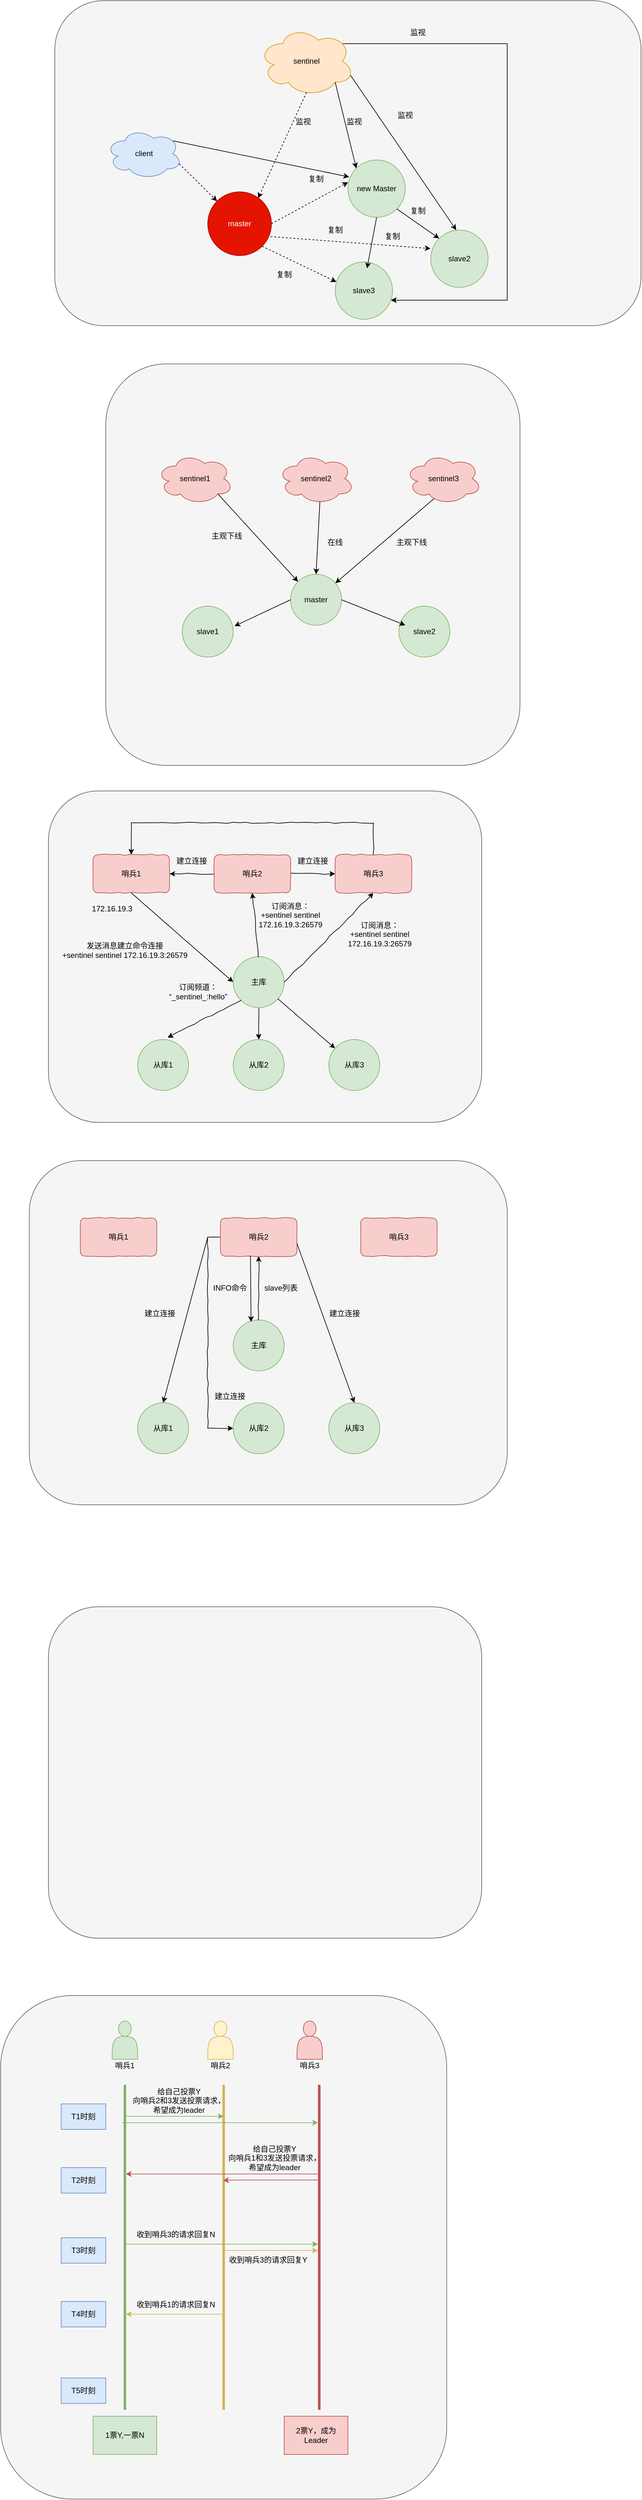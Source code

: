 <mxfile version="14.7.4" type="github">
  <diagram id="37nHN-7hOpnczdPGnd_R" name="Page-1">
    <mxGraphModel dx="1422" dy="834" grid="1" gridSize="10" guides="1" tooltips="1" connect="1" arrows="1" fold="1" page="1" pageScale="1" pageWidth="827" pageHeight="1169" math="0" shadow="0">
      <root>
        <mxCell id="0" />
        <mxCell id="1" parent="0" />
        <mxCell id="zCFtTK0hmS8t9Ai0PoPJ-111" value="" style="rounded=1;whiteSpace=wrap;html=1;strokeColor=#666666;fillColor=#f5f5f5;fontColor=#333333;arcSize=16;" vertex="1" parent="1">
          <mxGeometry x="-345" y="3150" width="700" height="790" as="geometry" />
        </mxCell>
        <mxCell id="zCFtTK0hmS8t9Ai0PoPJ-64" value="" style="rounded=1;whiteSpace=wrap;html=1;fillColor=#f5f5f5;strokeColor=#666666;fontColor=#333333;" vertex="1" parent="1">
          <mxGeometry x="-300" y="1840" width="750" height="540" as="geometry" />
        </mxCell>
        <mxCell id="zCFtTK0hmS8t9Ai0PoPJ-30" value="" style="rounded=1;whiteSpace=wrap;html=1;fillColor=#f5f5f5;strokeColor=#666666;fontColor=#333333;" vertex="1" parent="1">
          <mxGeometry x="-270" y="1260" width="680" height="520" as="geometry" />
        </mxCell>
        <mxCell id="5YDQIYi1N26urb__8QZr-37" value="" style="rounded=1;whiteSpace=wrap;html=1;fillColor=#f5f5f5;strokeColor=#666666;fontColor=#333333;" parent="1" vertex="1">
          <mxGeometry x="-260" y="20" width="920" height="510" as="geometry" />
        </mxCell>
        <mxCell id="5YDQIYi1N26urb__8QZr-14" value="" style="rounded=1;whiteSpace=wrap;html=1;fillColor=#f5f5f5;strokeColor=#666666;fontColor=#333333;" parent="1" vertex="1">
          <mxGeometry x="-180" y="590" width="650" height="630" as="geometry" />
        </mxCell>
        <mxCell id="5YDQIYi1N26urb__8QZr-40" style="edgeStyle=orthogonalEdgeStyle;rounded=0;orthogonalLoop=1;jettySize=auto;html=1;exitX=0.88;exitY=0.25;exitDx=0;exitDy=0;exitPerimeter=0;" parent="1" source="5YDQIYi1N26urb__8QZr-1" target="5YDQIYi1N26urb__8QZr-38" edge="1">
          <mxGeometry relative="1" as="geometry">
            <Array as="points">
              <mxPoint x="450" y="87" />
              <mxPoint x="450" y="490" />
            </Array>
          </mxGeometry>
        </mxCell>
        <mxCell id="5YDQIYi1N26urb__8QZr-1" value="sentinel" style="ellipse;shape=cloud;whiteSpace=wrap;html=1;fillColor=#ffe6cc;strokeColor=#d79b00;" parent="1" vertex="1">
          <mxGeometry x="60" y="60" width="150" height="110" as="geometry" />
        </mxCell>
        <mxCell id="5YDQIYi1N26urb__8QZr-2" value="master" style="ellipse;whiteSpace=wrap;html=1;aspect=fixed;fillColor=#e51400;strokeColor=#B20000;fontColor=#ffffff;" parent="1" vertex="1">
          <mxGeometry x="-20" y="320" width="100" height="100" as="geometry" />
        </mxCell>
        <mxCell id="5YDQIYi1N26urb__8QZr-4" value="slave2" style="ellipse;whiteSpace=wrap;html=1;aspect=fixed;fillColor=#d5e8d4;strokeColor=#82b366;" parent="1" vertex="1">
          <mxGeometry x="330" y="380" width="90" height="90" as="geometry" />
        </mxCell>
        <mxCell id="5YDQIYi1N26urb__8QZr-5" value="new Master" style="ellipse;whiteSpace=wrap;html=1;aspect=fixed;fillColor=#d5e8d4;strokeColor=#82b366;" parent="1" vertex="1">
          <mxGeometry x="200" y="270" width="90" height="90" as="geometry" />
        </mxCell>
        <mxCell id="5YDQIYi1N26urb__8QZr-6" value="client" style="ellipse;shape=cloud;whiteSpace=wrap;html=1;fillColor=#dae8fc;strokeColor=#6c8ebf;" parent="1" vertex="1">
          <mxGeometry x="-180" y="220" width="120" height="80" as="geometry" />
        </mxCell>
        <mxCell id="5YDQIYi1N26urb__8QZr-9" value="" style="endArrow=classic;html=1;entryX=0;entryY=0;entryDx=0;entryDy=0;exitX=0.96;exitY=0.7;exitDx=0;exitDy=0;exitPerimeter=0;dashed=1;" parent="1" source="5YDQIYi1N26urb__8QZr-6" target="5YDQIYi1N26urb__8QZr-2" edge="1">
          <mxGeometry width="50" height="50" relative="1" as="geometry">
            <mxPoint x="-30" y="310" as="sourcePoint" />
            <mxPoint x="20" y="260" as="targetPoint" />
          </mxGeometry>
        </mxCell>
        <mxCell id="5YDQIYi1N26urb__8QZr-13" value="" style="endArrow=classic;html=1;entryX=0.79;entryY=0.1;entryDx=0;entryDy=0;entryPerimeter=0;exitX=0.5;exitY=0.945;exitDx=0;exitDy=0;exitPerimeter=0;dashed=1;" parent="1" source="5YDQIYi1N26urb__8QZr-1" target="5YDQIYi1N26urb__8QZr-2" edge="1">
          <mxGeometry width="50" height="50" relative="1" as="geometry">
            <mxPoint x="220" y="270" as="sourcePoint" />
            <mxPoint x="270" y="220" as="targetPoint" />
          </mxGeometry>
        </mxCell>
        <mxCell id="5YDQIYi1N26urb__8QZr-23" value="" style="endArrow=classic;html=1;entryX=-0.004;entryY=0.322;entryDx=0;entryDy=0;entryPerimeter=0;exitX=0.985;exitY=0.702;exitDx=0;exitDy=0;exitPerimeter=0;dashed=1;" parent="1" source="5YDQIYi1N26urb__8QZr-2" target="5YDQIYi1N26urb__8QZr-4" edge="1">
          <mxGeometry width="50" height="50" relative="1" as="geometry">
            <mxPoint x="270" y="420" as="sourcePoint" />
            <mxPoint x="320" y="370" as="targetPoint" />
          </mxGeometry>
        </mxCell>
        <mxCell id="5YDQIYi1N26urb__8QZr-26" value="" style="endArrow=classic;html=1;entryX=0.003;entryY=0.388;entryDx=0;entryDy=0;entryPerimeter=0;exitX=1;exitY=0.5;exitDx=0;exitDy=0;dashed=1;" parent="1" source="5YDQIYi1N26urb__8QZr-2" target="5YDQIYi1N26urb__8QZr-5" edge="1">
          <mxGeometry width="50" height="50" relative="1" as="geometry">
            <mxPoint x="250" y="340" as="sourcePoint" />
            <mxPoint x="300" y="290" as="targetPoint" />
          </mxGeometry>
        </mxCell>
        <mxCell id="5YDQIYi1N26urb__8QZr-27" value="" style="endArrow=classic;html=1;entryX=0;entryY=0;entryDx=0;entryDy=0;exitX=0.8;exitY=0.8;exitDx=0;exitDy=0;exitPerimeter=0;" parent="1" source="5YDQIYi1N26urb__8QZr-1" target="5YDQIYi1N26urb__8QZr-5" edge="1">
          <mxGeometry width="50" height="50" relative="1" as="geometry">
            <mxPoint x="270" y="140" as="sourcePoint" />
            <mxPoint x="350" y="150" as="targetPoint" />
          </mxGeometry>
        </mxCell>
        <mxCell id="5YDQIYi1N26urb__8QZr-31" value="" style="endArrow=classic;html=1;exitX=0.96;exitY=0.7;exitDx=0;exitDy=0;exitPerimeter=0;" parent="1" source="5YDQIYi1N26urb__8QZr-1" edge="1">
          <mxGeometry width="50" height="50" relative="1" as="geometry">
            <mxPoint x="270" y="170" as="sourcePoint" />
            <mxPoint x="370" y="380" as="targetPoint" />
          </mxGeometry>
        </mxCell>
        <mxCell id="5YDQIYi1N26urb__8QZr-32" value="监视" style="text;html=1;strokeColor=none;fillColor=none;align=center;verticalAlign=middle;whiteSpace=wrap;rounded=0;" parent="1" vertex="1">
          <mxGeometry x="110" y="200" width="40" height="20" as="geometry" />
        </mxCell>
        <mxCell id="5YDQIYi1N26urb__8QZr-33" value="监视" style="text;html=1;strokeColor=none;fillColor=none;align=center;verticalAlign=middle;whiteSpace=wrap;rounded=0;" parent="1" vertex="1">
          <mxGeometry x="190" y="200" width="40" height="20" as="geometry" />
        </mxCell>
        <mxCell id="5YDQIYi1N26urb__8QZr-34" value="监视" style="text;html=1;strokeColor=none;fillColor=none;align=center;verticalAlign=middle;whiteSpace=wrap;rounded=0;" parent="1" vertex="1">
          <mxGeometry x="270" y="190" width="40" height="20" as="geometry" />
        </mxCell>
        <mxCell id="5YDQIYi1N26urb__8QZr-35" value="复制" style="text;html=1;strokeColor=none;fillColor=none;align=center;verticalAlign=middle;whiteSpace=wrap;rounded=0;" parent="1" vertex="1">
          <mxGeometry x="130" y="290" width="40" height="20" as="geometry" />
        </mxCell>
        <mxCell id="5YDQIYi1N26urb__8QZr-36" value="复制" style="text;html=1;strokeColor=none;fillColor=none;align=center;verticalAlign=middle;whiteSpace=wrap;rounded=0;" parent="1" vertex="1">
          <mxGeometry x="160" y="370" width="40" height="20" as="geometry" />
        </mxCell>
        <mxCell id="5YDQIYi1N26urb__8QZr-38" value="slave3" style="ellipse;whiteSpace=wrap;html=1;aspect=fixed;fillColor=#d5e8d4;strokeColor=#82b366;" parent="1" vertex="1">
          <mxGeometry x="180" y="430" width="90" height="90" as="geometry" />
        </mxCell>
        <mxCell id="5YDQIYi1N26urb__8QZr-39" value="" style="endArrow=classic;html=1;entryX=0.022;entryY=0.348;entryDx=0;entryDy=0;entryPerimeter=0;exitX=1;exitY=1;exitDx=0;exitDy=0;dashed=1;" parent="1" source="5YDQIYi1N26urb__8QZr-2" target="5YDQIYi1N26urb__8QZr-38" edge="1">
          <mxGeometry width="50" height="50" relative="1" as="geometry">
            <mxPoint x="100" y="410" as="sourcePoint" />
            <mxPoint x="150" y="360" as="targetPoint" />
          </mxGeometry>
        </mxCell>
        <mxCell id="5YDQIYi1N26urb__8QZr-41" value="监视" style="text;html=1;strokeColor=none;fillColor=none;align=center;verticalAlign=middle;whiteSpace=wrap;rounded=0;" parent="1" vertex="1">
          <mxGeometry x="290" y="60" width="40" height="20" as="geometry" />
        </mxCell>
        <mxCell id="5YDQIYi1N26urb__8QZr-43" value="复制" style="text;html=1;strokeColor=none;fillColor=none;align=center;verticalAlign=middle;whiteSpace=wrap;rounded=0;" parent="1" vertex="1">
          <mxGeometry x="80" y="440" width="40" height="20" as="geometry" />
        </mxCell>
        <mxCell id="5YDQIYi1N26urb__8QZr-44" value="" style="endArrow=classic;html=1;exitX=0.88;exitY=0.25;exitDx=0;exitDy=0;exitPerimeter=0;entryX=0.022;entryY=0.296;entryDx=0;entryDy=0;entryPerimeter=0;" parent="1" source="5YDQIYi1N26urb__8QZr-6" target="5YDQIYi1N26urb__8QZr-5" edge="1">
          <mxGeometry width="50" height="50" relative="1" as="geometry">
            <mxPoint x="-40" y="260" as="sourcePoint" />
            <mxPoint x="10" y="210" as="targetPoint" />
          </mxGeometry>
        </mxCell>
        <mxCell id="5YDQIYi1N26urb__8QZr-46" value="" style="endArrow=classic;html=1;exitX=0.5;exitY=1;exitDx=0;exitDy=0;" parent="1" source="5YDQIYi1N26urb__8QZr-5" edge="1">
          <mxGeometry width="50" height="50" relative="1" as="geometry">
            <mxPoint x="240" y="400" as="sourcePoint" />
            <mxPoint x="230" y="440" as="targetPoint" />
          </mxGeometry>
        </mxCell>
        <mxCell id="5YDQIYi1N26urb__8QZr-47" value="" style="endArrow=classic;html=1;exitX=1;exitY=1;exitDx=0;exitDy=0;entryX=0;entryY=0;entryDx=0;entryDy=0;" parent="1" source="5YDQIYi1N26urb__8QZr-5" target="5YDQIYi1N26urb__8QZr-4" edge="1">
          <mxGeometry width="50" height="50" relative="1" as="geometry">
            <mxPoint x="290" y="390" as="sourcePoint" />
            <mxPoint x="340" y="340" as="targetPoint" />
          </mxGeometry>
        </mxCell>
        <mxCell id="5YDQIYi1N26urb__8QZr-48" value="复制" style="text;html=1;strokeColor=none;fillColor=none;align=center;verticalAlign=middle;whiteSpace=wrap;rounded=0;" parent="1" vertex="1">
          <mxGeometry x="250" y="380" width="40" height="20" as="geometry" />
        </mxCell>
        <mxCell id="5YDQIYi1N26urb__8QZr-49" value="复制" style="text;html=1;strokeColor=none;fillColor=none;align=center;verticalAlign=middle;whiteSpace=wrap;rounded=0;" parent="1" vertex="1">
          <mxGeometry x="290" y="340" width="40" height="20" as="geometry" />
        </mxCell>
        <mxCell id="5YDQIYi1N26urb__8QZr-50" value="sentinel1" style="ellipse;shape=cloud;whiteSpace=wrap;html=1;fillColor=#f8cecc;strokeColor=#b85450;" parent="1" vertex="1">
          <mxGeometry x="-100" y="730" width="120" height="80" as="geometry" />
        </mxCell>
        <mxCell id="5YDQIYi1N26urb__8QZr-51" value="sentinel2" style="ellipse;shape=cloud;whiteSpace=wrap;html=1;fillColor=#f8cecc;strokeColor=#b85450;" parent="1" vertex="1">
          <mxGeometry x="90" y="730" width="120" height="80" as="geometry" />
        </mxCell>
        <mxCell id="5YDQIYi1N26urb__8QZr-52" value="sentinel3" style="ellipse;shape=cloud;whiteSpace=wrap;html=1;fillColor=#f8cecc;strokeColor=#b85450;" parent="1" vertex="1">
          <mxGeometry x="290" y="730" width="120" height="80" as="geometry" />
        </mxCell>
        <mxCell id="5YDQIYi1N26urb__8QZr-53" value="master" style="ellipse;whiteSpace=wrap;html=1;aspect=fixed;fillColor=#d5e8d4;strokeColor=#82b366;" parent="1" vertex="1">
          <mxGeometry x="110" y="920" width="80" height="80" as="geometry" />
        </mxCell>
        <mxCell id="5YDQIYi1N26urb__8QZr-54" value="slave1" style="ellipse;whiteSpace=wrap;html=1;aspect=fixed;fillColor=#d5e8d4;strokeColor=#82b366;" parent="1" vertex="1">
          <mxGeometry x="-60" y="970" width="80" height="80" as="geometry" />
        </mxCell>
        <mxCell id="5YDQIYi1N26urb__8QZr-55" value="slave2" style="ellipse;whiteSpace=wrap;html=1;aspect=fixed;fillColor=#d5e8d4;strokeColor=#82b366;" parent="1" vertex="1">
          <mxGeometry x="280" y="970" width="80" height="80" as="geometry" />
        </mxCell>
        <mxCell id="5YDQIYi1N26urb__8QZr-57" value="" style="endArrow=classic;html=1;entryX=0;entryY=0;entryDx=0;entryDy=0;exitX=0.8;exitY=0.8;exitDx=0;exitDy=0;exitPerimeter=0;" parent="1" source="5YDQIYi1N26urb__8QZr-50" target="5YDQIYi1N26urb__8QZr-53" edge="1">
          <mxGeometry width="50" height="50" relative="1" as="geometry">
            <mxPoint x="-20" y="840" as="sourcePoint" />
            <mxPoint x="30" y="790" as="targetPoint" />
          </mxGeometry>
        </mxCell>
        <mxCell id="5YDQIYi1N26urb__8QZr-59" value="" style="endArrow=classic;html=1;entryX=0.5;entryY=0;entryDx=0;entryDy=0;exitX=0.55;exitY=0.95;exitDx=0;exitDy=0;exitPerimeter=0;" parent="1" source="5YDQIYi1N26urb__8QZr-51" target="5YDQIYi1N26urb__8QZr-53" edge="1">
          <mxGeometry width="50" height="50" relative="1" as="geometry">
            <mxPoint x="100" y="850" as="sourcePoint" />
            <mxPoint x="150" y="800" as="targetPoint" />
          </mxGeometry>
        </mxCell>
        <mxCell id="5YDQIYi1N26urb__8QZr-60" value="" style="endArrow=classic;html=1;exitX=0.375;exitY=0.892;exitDx=0;exitDy=0;exitPerimeter=0;" parent="1" source="5YDQIYi1N26urb__8QZr-52" target="5YDQIYi1N26urb__8QZr-53" edge="1">
          <mxGeometry width="50" height="50" relative="1" as="geometry">
            <mxPoint x="200" y="860" as="sourcePoint" />
            <mxPoint x="250" y="810" as="targetPoint" />
          </mxGeometry>
        </mxCell>
        <mxCell id="5YDQIYi1N26urb__8QZr-61" value="主观下线" style="text;html=1;strokeColor=none;fillColor=none;align=center;verticalAlign=middle;whiteSpace=wrap;rounded=0;" parent="1" vertex="1">
          <mxGeometry x="-20" y="850" width="60" height="20" as="geometry" />
        </mxCell>
        <mxCell id="5YDQIYi1N26urb__8QZr-62" value="主观下线" style="text;html=1;strokeColor=none;fillColor=none;align=center;verticalAlign=middle;whiteSpace=wrap;rounded=0;" parent="1" vertex="1">
          <mxGeometry x="270" y="860" width="60" height="20" as="geometry" />
        </mxCell>
        <mxCell id="5YDQIYi1N26urb__8QZr-63" value="在线" style="text;html=1;strokeColor=none;fillColor=none;align=center;verticalAlign=middle;whiteSpace=wrap;rounded=0;" parent="1" vertex="1">
          <mxGeometry x="150" y="860" width="60" height="20" as="geometry" />
        </mxCell>
        <mxCell id="5YDQIYi1N26urb__8QZr-64" value="" style="endArrow=classic;html=1;entryX=1.025;entryY=0.392;entryDx=0;entryDy=0;entryPerimeter=0;exitX=0;exitY=0.5;exitDx=0;exitDy=0;" parent="1" source="5YDQIYi1N26urb__8QZr-53" target="5YDQIYi1N26urb__8QZr-54" edge="1">
          <mxGeometry width="50" height="50" relative="1" as="geometry">
            <mxPoint y="970" as="sourcePoint" />
            <mxPoint x="50" y="920" as="targetPoint" />
          </mxGeometry>
        </mxCell>
        <mxCell id="5YDQIYi1N26urb__8QZr-65" value="" style="endArrow=classic;html=1;exitX=1;exitY=0.5;exitDx=0;exitDy=0;" parent="1" source="5YDQIYi1N26urb__8QZr-53" edge="1">
          <mxGeometry width="50" height="50" relative="1" as="geometry">
            <mxPoint x="200" y="990" as="sourcePoint" />
            <mxPoint x="290" y="1000" as="targetPoint" />
          </mxGeometry>
        </mxCell>
        <mxCell id="zCFtTK0hmS8t9Ai0PoPJ-13" style="edgeStyle=orthogonalEdgeStyle;rounded=0;orthogonalLoop=1;jettySize=auto;html=1;exitX=0.5;exitY=1;exitDx=0;exitDy=0;entryX=0.5;entryY=0;entryDx=0;entryDy=0;comic=1;" edge="1" parent="1" source="zCFtTK0hmS8t9Ai0PoPJ-2" target="zCFtTK0hmS8t9Ai0PoPJ-4">
          <mxGeometry relative="1" as="geometry" />
        </mxCell>
        <mxCell id="zCFtTK0hmS8t9Ai0PoPJ-2" value="主库" style="ellipse;whiteSpace=wrap;html=1;aspect=fixed;fillColor=#d5e8d4;strokeColor=#82b366;comic=1;" vertex="1" parent="1">
          <mxGeometry x="20" y="1520" width="80" height="80" as="geometry" />
        </mxCell>
        <mxCell id="zCFtTK0hmS8t9Ai0PoPJ-3" value="从库1" style="ellipse;whiteSpace=wrap;html=1;aspect=fixed;fillColor=#d5e8d4;strokeColor=#82b366;comic=1;" vertex="1" parent="1">
          <mxGeometry x="-130" y="1650" width="80" height="80" as="geometry" />
        </mxCell>
        <mxCell id="zCFtTK0hmS8t9Ai0PoPJ-4" value="从库2" style="ellipse;whiteSpace=wrap;html=1;aspect=fixed;fillColor=#d5e8d4;strokeColor=#82b366;comic=1;" vertex="1" parent="1">
          <mxGeometry x="20" y="1650" width="80" height="80" as="geometry" />
        </mxCell>
        <mxCell id="zCFtTK0hmS8t9Ai0PoPJ-5" value="从库3" style="ellipse;whiteSpace=wrap;html=1;aspect=fixed;fillColor=#d5e8d4;strokeColor=#82b366;comic=1;" vertex="1" parent="1">
          <mxGeometry x="170" y="1650" width="80" height="80" as="geometry" />
        </mxCell>
        <mxCell id="zCFtTK0hmS8t9Ai0PoPJ-6" value="哨兵1" style="rounded=1;whiteSpace=wrap;html=1;fillColor=#f8cecc;strokeColor=#b85450;comic=1;" vertex="1" parent="1">
          <mxGeometry x="-200" y="1360" width="120" height="60" as="geometry" />
        </mxCell>
        <mxCell id="zCFtTK0hmS8t9Ai0PoPJ-23" value="" style="edgeStyle=orthogonalEdgeStyle;rounded=0;orthogonalLoop=1;jettySize=auto;html=1;comic=1;" edge="1" parent="1" source="zCFtTK0hmS8t9Ai0PoPJ-7" target="zCFtTK0hmS8t9Ai0PoPJ-8">
          <mxGeometry relative="1" as="geometry" />
        </mxCell>
        <mxCell id="zCFtTK0hmS8t9Ai0PoPJ-24" value="" style="edgeStyle=orthogonalEdgeStyle;rounded=0;orthogonalLoop=1;jettySize=auto;html=1;comic=1;" edge="1" parent="1" source="zCFtTK0hmS8t9Ai0PoPJ-7" target="zCFtTK0hmS8t9Ai0PoPJ-6">
          <mxGeometry relative="1" as="geometry" />
        </mxCell>
        <mxCell id="zCFtTK0hmS8t9Ai0PoPJ-7" value="哨兵2" style="rounded=1;whiteSpace=wrap;html=1;fillColor=#f8cecc;strokeColor=#b85450;comic=1;" vertex="1" parent="1">
          <mxGeometry x="-10" y="1360" width="120" height="60" as="geometry" />
        </mxCell>
        <mxCell id="zCFtTK0hmS8t9Ai0PoPJ-25" style="edgeStyle=orthogonalEdgeStyle;rounded=0;orthogonalLoop=1;jettySize=auto;html=1;entryX=0.5;entryY=0;entryDx=0;entryDy=0;comic=1;" edge="1" parent="1" source="zCFtTK0hmS8t9Ai0PoPJ-8" target="zCFtTK0hmS8t9Ai0PoPJ-6">
          <mxGeometry relative="1" as="geometry">
            <Array as="points">
              <mxPoint x="240" y="1310" />
              <mxPoint x="-140" y="1310" />
            </Array>
          </mxGeometry>
        </mxCell>
        <mxCell id="zCFtTK0hmS8t9Ai0PoPJ-8" value="哨兵3" style="rounded=1;whiteSpace=wrap;html=1;fillColor=#f8cecc;strokeColor=#b85450;comic=1;" vertex="1" parent="1">
          <mxGeometry x="180" y="1360" width="120" height="60" as="geometry" />
        </mxCell>
        <mxCell id="zCFtTK0hmS8t9Ai0PoPJ-9" value="" style="endArrow=classic;html=1;entryX=0;entryY=0.5;entryDx=0;entryDy=0;exitX=0.5;exitY=1;exitDx=0;exitDy=0;comic=1;" edge="1" parent="1" source="zCFtTK0hmS8t9Ai0PoPJ-6" target="zCFtTK0hmS8t9Ai0PoPJ-2">
          <mxGeometry width="50" height="50" relative="1" as="geometry">
            <mxPoint x="-180" y="1490" as="sourcePoint" />
            <mxPoint x="-130" y="1440" as="targetPoint" />
          </mxGeometry>
        </mxCell>
        <mxCell id="zCFtTK0hmS8t9Ai0PoPJ-10" value="" style="endArrow=classic;html=1;entryX=0.5;entryY=1;entryDx=0;entryDy=0;exitX=0.5;exitY=0;exitDx=0;exitDy=0;comic=1;" edge="1" parent="1" source="zCFtTK0hmS8t9Ai0PoPJ-2" target="zCFtTK0hmS8t9Ai0PoPJ-7">
          <mxGeometry width="50" height="50" relative="1" as="geometry">
            <mxPoint y="1520" as="sourcePoint" />
            <mxPoint x="50" y="1470" as="targetPoint" />
          </mxGeometry>
        </mxCell>
        <mxCell id="zCFtTK0hmS8t9Ai0PoPJ-11" value="" style="endArrow=classic;html=1;entryX=0.5;entryY=1;entryDx=0;entryDy=0;exitX=1;exitY=0.5;exitDx=0;exitDy=0;comic=1;" edge="1" parent="1" source="zCFtTK0hmS8t9Ai0PoPJ-2" target="zCFtTK0hmS8t9Ai0PoPJ-8">
          <mxGeometry width="50" height="50" relative="1" as="geometry">
            <mxPoint x="130" y="1550" as="sourcePoint" />
            <mxPoint x="180" y="1500" as="targetPoint" />
          </mxGeometry>
        </mxCell>
        <mxCell id="zCFtTK0hmS8t9Ai0PoPJ-12" value="" style="endArrow=classic;html=1;entryX=0.588;entryY=-0.037;entryDx=0;entryDy=0;entryPerimeter=0;exitX=0;exitY=1;exitDx=0;exitDy=0;comic=1;" edge="1" parent="1" source="zCFtTK0hmS8t9Ai0PoPJ-2" target="zCFtTK0hmS8t9Ai0PoPJ-3">
          <mxGeometry width="50" height="50" relative="1" as="geometry">
            <mxPoint x="-120" y="1580" as="sourcePoint" />
            <mxPoint x="-70" y="1530" as="targetPoint" />
          </mxGeometry>
        </mxCell>
        <mxCell id="zCFtTK0hmS8t9Ai0PoPJ-14" value="" style="endArrow=classic;html=1;comic=1;" edge="1" parent="1" source="zCFtTK0hmS8t9Ai0PoPJ-2" target="zCFtTK0hmS8t9Ai0PoPJ-5">
          <mxGeometry width="50" height="50" relative="1" as="geometry">
            <mxPoint x="120" y="1620" as="sourcePoint" />
            <mxPoint x="170" y="1570" as="targetPoint" />
          </mxGeometry>
        </mxCell>
        <mxCell id="zCFtTK0hmS8t9Ai0PoPJ-17" value="订阅频道：&lt;br&gt;“_sentinel_:hello”" style="text;html=1;strokeColor=none;fillColor=none;align=center;verticalAlign=middle;whiteSpace=wrap;rounded=0;comic=1;" vertex="1" parent="1">
          <mxGeometry x="-90" y="1560" width="110" height="30" as="geometry" />
        </mxCell>
        <mxCell id="zCFtTK0hmS8t9Ai0PoPJ-18" value="发送消息建立命令连接&lt;br&gt;+sentinel sentinel 172.16.19.3:26579" style="text;html=1;strokeColor=none;fillColor=none;align=center;verticalAlign=middle;whiteSpace=wrap;rounded=0;comic=1;" vertex="1" parent="1">
          <mxGeometry x="-260" y="1490" width="220" height="40" as="geometry" />
        </mxCell>
        <mxCell id="zCFtTK0hmS8t9Ai0PoPJ-20" value="订阅消息：&lt;br&gt;+sentinel sentinel 172.16.19.3:26579" style="text;html=1;strokeColor=none;fillColor=none;align=center;verticalAlign=middle;whiteSpace=wrap;rounded=0;comic=1;" vertex="1" parent="1">
          <mxGeometry x="180" y="1470" width="140" height="30" as="geometry" />
        </mxCell>
        <mxCell id="zCFtTK0hmS8t9Ai0PoPJ-21" value="订阅消息：&lt;br&gt;+sentinel sentinel 172.16.19.3:26579" style="text;html=1;strokeColor=none;fillColor=none;align=center;verticalAlign=middle;whiteSpace=wrap;rounded=0;comic=1;" vertex="1" parent="1">
          <mxGeometry x="40" y="1440" width="140" height="30" as="geometry" />
        </mxCell>
        <mxCell id="zCFtTK0hmS8t9Ai0PoPJ-26" value="建立连接" style="text;html=1;strokeColor=none;fillColor=none;align=center;verticalAlign=middle;whiteSpace=wrap;rounded=0;comic=1;" vertex="1" parent="1">
          <mxGeometry x="-90" y="1360" width="90" height="20" as="geometry" />
        </mxCell>
        <mxCell id="zCFtTK0hmS8t9Ai0PoPJ-27" value="建立连接" style="text;html=1;strokeColor=none;fillColor=none;align=center;verticalAlign=middle;whiteSpace=wrap;rounded=0;comic=1;" vertex="1" parent="1">
          <mxGeometry x="100" y="1360" width="90" height="20" as="geometry" />
        </mxCell>
        <mxCell id="zCFtTK0hmS8t9Ai0PoPJ-29" value="172.16.19.3" style="text;html=1;strokeColor=none;fillColor=none;align=center;verticalAlign=middle;whiteSpace=wrap;rounded=0;" vertex="1" parent="1">
          <mxGeometry x="-220" y="1430" width="100" height="30" as="geometry" />
        </mxCell>
        <mxCell id="zCFtTK0hmS8t9Ai0PoPJ-31" value="" style="rounded=1;whiteSpace=wrap;html=1;fillColor=#f5f5f5;strokeColor=#666666;fontColor=#333333;" vertex="1" parent="1">
          <mxGeometry x="-270" y="2540" width="680" height="520" as="geometry" />
        </mxCell>
        <mxCell id="zCFtTK0hmS8t9Ai0PoPJ-33" value="主库" style="ellipse;whiteSpace=wrap;html=1;aspect=fixed;fillColor=#d5e8d4;strokeColor=#82b366;comic=1;" vertex="1" parent="1">
          <mxGeometry x="20" y="2090" width="80" height="80" as="geometry" />
        </mxCell>
        <mxCell id="zCFtTK0hmS8t9Ai0PoPJ-34" value="从库1" style="ellipse;whiteSpace=wrap;html=1;aspect=fixed;fillColor=#d5e8d4;strokeColor=#82b366;comic=1;" vertex="1" parent="1">
          <mxGeometry x="-130" y="2220" width="80" height="80" as="geometry" />
        </mxCell>
        <mxCell id="zCFtTK0hmS8t9Ai0PoPJ-35" value="从库2" style="ellipse;whiteSpace=wrap;html=1;aspect=fixed;fillColor=#d5e8d4;strokeColor=#82b366;comic=1;" vertex="1" parent="1">
          <mxGeometry x="20" y="2220" width="80" height="80" as="geometry" />
        </mxCell>
        <mxCell id="zCFtTK0hmS8t9Ai0PoPJ-36" value="从库3" style="ellipse;whiteSpace=wrap;html=1;aspect=fixed;fillColor=#d5e8d4;strokeColor=#82b366;comic=1;" vertex="1" parent="1">
          <mxGeometry x="170" y="2220" width="80" height="80" as="geometry" />
        </mxCell>
        <mxCell id="zCFtTK0hmS8t9Ai0PoPJ-37" value="哨兵1" style="rounded=1;whiteSpace=wrap;html=1;fillColor=#f8cecc;strokeColor=#b85450;comic=1;" vertex="1" parent="1">
          <mxGeometry x="-220" y="1930" width="120" height="60" as="geometry" />
        </mxCell>
        <mxCell id="zCFtTK0hmS8t9Ai0PoPJ-57" style="edgeStyle=orthogonalEdgeStyle;rounded=0;comic=1;orthogonalLoop=1;jettySize=auto;html=1;exitX=0;exitY=0.5;exitDx=0;exitDy=0;entryX=0;entryY=0.5;entryDx=0;entryDy=0;" edge="1" parent="1" source="zCFtTK0hmS8t9Ai0PoPJ-40" target="zCFtTK0hmS8t9Ai0PoPJ-35">
          <mxGeometry relative="1" as="geometry" />
        </mxCell>
        <mxCell id="zCFtTK0hmS8t9Ai0PoPJ-40" value="哨兵2" style="rounded=1;whiteSpace=wrap;html=1;fillColor=#f8cecc;strokeColor=#b85450;comic=1;" vertex="1" parent="1">
          <mxGeometry y="1930" width="120" height="60" as="geometry" />
        </mxCell>
        <mxCell id="zCFtTK0hmS8t9Ai0PoPJ-42" value="哨兵3" style="rounded=1;whiteSpace=wrap;html=1;fillColor=#f8cecc;strokeColor=#b85450;comic=1;" vertex="1" parent="1">
          <mxGeometry x="220" y="1930" width="120" height="60" as="geometry" />
        </mxCell>
        <mxCell id="zCFtTK0hmS8t9Ai0PoPJ-44" value="" style="endArrow=classic;html=1;entryX=0.5;entryY=1;entryDx=0;entryDy=0;exitX=0.5;exitY=0;exitDx=0;exitDy=0;comic=1;" edge="1" parent="1" source="zCFtTK0hmS8t9Ai0PoPJ-33" target="zCFtTK0hmS8t9Ai0PoPJ-40">
          <mxGeometry width="50" height="50" relative="1" as="geometry">
            <mxPoint y="2090" as="sourcePoint" />
            <mxPoint x="50" y="2040" as="targetPoint" />
          </mxGeometry>
        </mxCell>
        <mxCell id="zCFtTK0hmS8t9Ai0PoPJ-51" value="slave列表" style="text;html=1;strokeColor=none;fillColor=none;align=center;verticalAlign=middle;whiteSpace=wrap;rounded=0;comic=1;" vertex="1" parent="1">
          <mxGeometry x="50" y="2025" width="90" height="30" as="geometry" />
        </mxCell>
        <mxCell id="zCFtTK0hmS8t9Ai0PoPJ-55" value="" style="endArrow=classic;html=1;entryX=0.35;entryY=0.038;entryDx=0;entryDy=0;entryPerimeter=0;exitX=0.392;exitY=0.983;exitDx=0;exitDy=0;exitPerimeter=0;" edge="1" parent="1" source="zCFtTK0hmS8t9Ai0PoPJ-40" target="zCFtTK0hmS8t9Ai0PoPJ-33">
          <mxGeometry width="50" height="50" relative="1" as="geometry">
            <mxPoint x="-10" y="2060" as="sourcePoint" />
            <mxPoint x="40" y="2010" as="targetPoint" />
          </mxGeometry>
        </mxCell>
        <mxCell id="zCFtTK0hmS8t9Ai0PoPJ-56" value="INFO命令" style="text;html=1;strokeColor=none;fillColor=none;align=center;verticalAlign=middle;whiteSpace=wrap;rounded=0;" vertex="1" parent="1">
          <mxGeometry x="-20" y="2030" width="70" height="20" as="geometry" />
        </mxCell>
        <mxCell id="zCFtTK0hmS8t9Ai0PoPJ-58" value="建立连接" style="text;html=1;strokeColor=none;fillColor=none;align=center;verticalAlign=middle;whiteSpace=wrap;rounded=0;" vertex="1" parent="1">
          <mxGeometry x="-20" y="2200" width="70" height="20" as="geometry" />
        </mxCell>
        <mxCell id="zCFtTK0hmS8t9Ai0PoPJ-60" value="" style="endArrow=classic;html=1;entryX=0.5;entryY=0;entryDx=0;entryDy=0;" edge="1" parent="1" target="zCFtTK0hmS8t9Ai0PoPJ-36">
          <mxGeometry width="50" height="50" relative="1" as="geometry">
            <mxPoint x="120" y="1970" as="sourcePoint" />
            <mxPoint x="200" y="2010" as="targetPoint" />
          </mxGeometry>
        </mxCell>
        <mxCell id="zCFtTK0hmS8t9Ai0PoPJ-61" value="" style="endArrow=classic;html=1;entryX=0.5;entryY=0;entryDx=0;entryDy=0;" edge="1" parent="1" target="zCFtTK0hmS8t9Ai0PoPJ-34">
          <mxGeometry width="50" height="50" relative="1" as="geometry">
            <mxPoint x="-20" y="1960" as="sourcePoint" />
            <mxPoint x="-80" y="2070" as="targetPoint" />
          </mxGeometry>
        </mxCell>
        <mxCell id="zCFtTK0hmS8t9Ai0PoPJ-62" value="建立连接" style="text;html=1;strokeColor=none;fillColor=none;align=center;verticalAlign=middle;whiteSpace=wrap;rounded=0;" vertex="1" parent="1">
          <mxGeometry x="160" y="2070" width="70" height="20" as="geometry" />
        </mxCell>
        <mxCell id="zCFtTK0hmS8t9Ai0PoPJ-63" value="建立连接" style="text;html=1;strokeColor=none;fillColor=none;align=center;verticalAlign=middle;whiteSpace=wrap;rounded=0;" vertex="1" parent="1">
          <mxGeometry x="-130" y="2070" width="70" height="20" as="geometry" />
        </mxCell>
        <mxCell id="zCFtTK0hmS8t9Ai0PoPJ-78" value="" style="shape=actor;whiteSpace=wrap;html=1;fillColor=#d5e8d4;strokeColor=#82b366;" vertex="1" parent="1">
          <mxGeometry x="-170" y="3190" width="40" height="60" as="geometry" />
        </mxCell>
        <mxCell id="zCFtTK0hmS8t9Ai0PoPJ-79" value="" style="shape=actor;whiteSpace=wrap;html=1;fillColor=#fff2cc;strokeColor=#d6b656;" vertex="1" parent="1">
          <mxGeometry x="-20" y="3190" width="40" height="60" as="geometry" />
        </mxCell>
        <mxCell id="zCFtTK0hmS8t9Ai0PoPJ-80" value="" style="shape=actor;whiteSpace=wrap;html=1;fillColor=#f8cecc;strokeColor=#b85450;" vertex="1" parent="1">
          <mxGeometry x="120" y="3190" width="40" height="60" as="geometry" />
        </mxCell>
        <mxCell id="zCFtTK0hmS8t9Ai0PoPJ-81" value="哨兵1" style="text;html=1;strokeColor=none;fillColor=none;align=center;verticalAlign=middle;whiteSpace=wrap;rounded=0;" vertex="1" parent="1">
          <mxGeometry x="-170" y="3250" width="40" height="20" as="geometry" />
        </mxCell>
        <mxCell id="zCFtTK0hmS8t9Ai0PoPJ-82" value="哨兵2" style="text;html=1;strokeColor=none;fillColor=none;align=center;verticalAlign=middle;whiteSpace=wrap;rounded=0;" vertex="1" parent="1">
          <mxGeometry x="-20" y="3250" width="40" height="20" as="geometry" />
        </mxCell>
        <mxCell id="zCFtTK0hmS8t9Ai0PoPJ-83" value="哨兵3" style="text;html=1;strokeColor=none;fillColor=none;align=center;verticalAlign=middle;whiteSpace=wrap;rounded=0;" vertex="1" parent="1">
          <mxGeometry x="120" y="3250" width="40" height="20" as="geometry" />
        </mxCell>
        <mxCell id="zCFtTK0hmS8t9Ai0PoPJ-85" value="" style="line;strokeWidth=4;direction=south;html=1;perimeter=backbonePerimeter;points=[];outlineConnect=0;strokeColor=#82b366;fillColor=#d5e8d4;" vertex="1" parent="1">
          <mxGeometry x="-155" y="3290" width="10" height="510" as="geometry" />
        </mxCell>
        <mxCell id="zCFtTK0hmS8t9Ai0PoPJ-90" value="" style="line;strokeWidth=4;direction=south;html=1;perimeter=backbonePerimeter;points=[];outlineConnect=0;fillColor=#fff2cc;strokeColor=#d6b656;" vertex="1" parent="1">
          <mxGeometry y="3290" width="10" height="510" as="geometry" />
        </mxCell>
        <mxCell id="zCFtTK0hmS8t9Ai0PoPJ-91" value="" style="line;strokeWidth=4;direction=south;html=1;perimeter=backbonePerimeter;points=[];outlineConnect=0;fillColor=#f8cecc;strokeColor=#b85450;" vertex="1" parent="1">
          <mxGeometry x="150" y="3290" width="10" height="510" as="geometry" />
        </mxCell>
        <mxCell id="zCFtTK0hmS8t9Ai0PoPJ-92" value="T1时刻" style="rounded=0;whiteSpace=wrap;html=1;fillColor=#dae8fc;strokeColor=#6c8ebf;" vertex="1" parent="1">
          <mxGeometry x="-250" y="3320" width="70" height="40" as="geometry" />
        </mxCell>
        <mxCell id="zCFtTK0hmS8t9Ai0PoPJ-93" value="" style="endArrow=classic;html=1;fillColor=#d5e8d4;strokeColor=#82b366;" edge="1" parent="1" source="zCFtTK0hmS8t9Ai0PoPJ-85">
          <mxGeometry width="50" height="50" relative="1" as="geometry">
            <mxPoint x="-145" y="3339.5" as="sourcePoint" />
            <mxPoint x="5" y="3339.5" as="targetPoint" />
          </mxGeometry>
        </mxCell>
        <mxCell id="zCFtTK0hmS8t9Ai0PoPJ-94" value="" style="endArrow=classic;html=1;fillColor=#d5e8d4;strokeColor=#82b366;" edge="1" parent="1" target="zCFtTK0hmS8t9Ai0PoPJ-91">
          <mxGeometry width="50" height="50" relative="1" as="geometry">
            <mxPoint x="-154" y="3349.5" as="sourcePoint" />
            <mxPoint x="150" y="3350" as="targetPoint" />
          </mxGeometry>
        </mxCell>
        <mxCell id="zCFtTK0hmS8t9Ai0PoPJ-95" value="给自己投票Y&lt;br&gt;向哨兵2和3发送投票请求，希望成为leader" style="text;html=1;strokeColor=none;fillColor=none;align=center;verticalAlign=middle;whiteSpace=wrap;rounded=0;" vertex="1" parent="1">
          <mxGeometry x="-140" y="3290" width="150" height="50" as="geometry" />
        </mxCell>
        <mxCell id="zCFtTK0hmS8t9Ai0PoPJ-96" value="T2时刻" style="rounded=0;whiteSpace=wrap;html=1;fillColor=#dae8fc;strokeColor=#6c8ebf;" vertex="1" parent="1">
          <mxGeometry x="-250" y="3420" width="70" height="40" as="geometry" />
        </mxCell>
        <mxCell id="zCFtTK0hmS8t9Ai0PoPJ-97" value="" style="endArrow=classic;html=1;fillColor=#f8cecc;strokeColor=#b85450;" edge="1" parent="1" source="zCFtTK0hmS8t9Ai0PoPJ-91" target="zCFtTK0hmS8t9Ai0PoPJ-85">
          <mxGeometry width="50" height="50" relative="1" as="geometry">
            <mxPoint x="120" y="3450" as="sourcePoint" />
            <mxPoint x="170" y="3400" as="targetPoint" />
            <Array as="points">
              <mxPoint x="30" y="3430" />
            </Array>
          </mxGeometry>
        </mxCell>
        <mxCell id="zCFtTK0hmS8t9Ai0PoPJ-98" value="" style="endArrow=classic;html=1;fillColor=#f8cecc;strokeColor=#b85450;" edge="1" parent="1" source="zCFtTK0hmS8t9Ai0PoPJ-91">
          <mxGeometry width="50" height="50" relative="1" as="geometry">
            <mxPoint x="150" y="3439.5" as="sourcePoint" />
            <mxPoint x="4" y="3440" as="targetPoint" />
            <Array as="points">
              <mxPoint x="27" y="3439.5" />
            </Array>
          </mxGeometry>
        </mxCell>
        <mxCell id="zCFtTK0hmS8t9Ai0PoPJ-99" value="给自己投票Y&lt;br&gt;向哨兵1和3发送投票请求，希望成为leader" style="text;html=1;strokeColor=none;fillColor=none;align=center;verticalAlign=middle;whiteSpace=wrap;rounded=0;" vertex="1" parent="1">
          <mxGeometry x="10" y="3380" width="150" height="50" as="geometry" />
        </mxCell>
        <mxCell id="zCFtTK0hmS8t9Ai0PoPJ-100" value="T3时刻" style="rounded=0;whiteSpace=wrap;html=1;fillColor=#dae8fc;strokeColor=#6c8ebf;" vertex="1" parent="1">
          <mxGeometry x="-250" y="3530" width="70" height="40" as="geometry" />
        </mxCell>
        <mxCell id="zCFtTK0hmS8t9Ai0PoPJ-101" value="" style="endArrow=classic;html=1;fillColor=#d5e8d4;strokeColor=#82b366;" edge="1" parent="1" source="zCFtTK0hmS8t9Ai0PoPJ-85" target="zCFtTK0hmS8t9Ai0PoPJ-91">
          <mxGeometry width="50" height="50" relative="1" as="geometry">
            <mxPoint x="-140" y="3570" as="sourcePoint" />
            <mxPoint x="-90" y="3520" as="targetPoint" />
            <Array as="points">
              <mxPoint x="-60" y="3540" />
            </Array>
          </mxGeometry>
        </mxCell>
        <mxCell id="zCFtTK0hmS8t9Ai0PoPJ-102" value="收到哨兵3的请求回复N" style="text;html=1;strokeColor=none;fillColor=none;align=center;verticalAlign=middle;whiteSpace=wrap;rounded=0;" vertex="1" parent="1">
          <mxGeometry x="-145" y="3500" width="150" height="50" as="geometry" />
        </mxCell>
        <mxCell id="zCFtTK0hmS8t9Ai0PoPJ-103" value="收到哨兵3的请求回复Y" style="text;html=1;strokeColor=none;fillColor=none;align=center;verticalAlign=middle;whiteSpace=wrap;rounded=0;" vertex="1" parent="1">
          <mxGeometry y="3540" width="150" height="50" as="geometry" />
        </mxCell>
        <mxCell id="zCFtTK0hmS8t9Ai0PoPJ-104" value="" style="endArrow=classic;html=1;fillColor=#fff2cc;strokeColor=#d6b656;" edge="1" parent="1" source="zCFtTK0hmS8t9Ai0PoPJ-90" target="zCFtTK0hmS8t9Ai0PoPJ-91">
          <mxGeometry width="50" height="50" relative="1" as="geometry">
            <mxPoint x="10" y="3600" as="sourcePoint" />
            <mxPoint x="50" y="3550" as="targetPoint" />
            <Array as="points">
              <mxPoint x="100" y="3550" />
            </Array>
          </mxGeometry>
        </mxCell>
        <mxCell id="zCFtTK0hmS8t9Ai0PoPJ-105" value="T4时刻" style="rounded=0;whiteSpace=wrap;html=1;fillColor=#dae8fc;strokeColor=#6c8ebf;" vertex="1" parent="1">
          <mxGeometry x="-250" y="3630" width="70" height="40" as="geometry" />
        </mxCell>
        <mxCell id="zCFtTK0hmS8t9Ai0PoPJ-106" value="" style="endArrow=classic;html=1;fillColor=#fff2cc;strokeColor=#d6b656;" edge="1" parent="1" source="zCFtTK0hmS8t9Ai0PoPJ-90" target="zCFtTK0hmS8t9Ai0PoPJ-85">
          <mxGeometry width="50" height="50" relative="1" as="geometry">
            <mxPoint x="-50" y="3660" as="sourcePoint" />
            <mxPoint y="3610" as="targetPoint" />
            <Array as="points">
              <mxPoint x="-70" y="3650" />
            </Array>
          </mxGeometry>
        </mxCell>
        <mxCell id="zCFtTK0hmS8t9Ai0PoPJ-107" value="收到哨兵1的请求回复N" style="text;html=1;strokeColor=none;fillColor=none;align=center;verticalAlign=middle;whiteSpace=wrap;rounded=0;" vertex="1" parent="1">
          <mxGeometry x="-145" y="3610" width="150" height="50" as="geometry" />
        </mxCell>
        <mxCell id="zCFtTK0hmS8t9Ai0PoPJ-108" value="T5时刻" style="rounded=0;whiteSpace=wrap;html=1;fillColor=#dae8fc;strokeColor=#6c8ebf;" vertex="1" parent="1">
          <mxGeometry x="-250" y="3750" width="70" height="40" as="geometry" />
        </mxCell>
        <mxCell id="zCFtTK0hmS8t9Ai0PoPJ-109" value="1票Y,一票N" style="rounded=0;whiteSpace=wrap;html=1;strokeColor=#82b366;fillColor=#d5e8d4;" vertex="1" parent="1">
          <mxGeometry x="-200" y="3810" width="100" height="60" as="geometry" />
        </mxCell>
        <mxCell id="zCFtTK0hmS8t9Ai0PoPJ-110" value="2票Y，成为Leader" style="rounded=0;whiteSpace=wrap;html=1;strokeColor=#b85450;fillColor=#f8cecc;" vertex="1" parent="1">
          <mxGeometry x="100" y="3810" width="100" height="60" as="geometry" />
        </mxCell>
      </root>
    </mxGraphModel>
  </diagram>
</mxfile>

